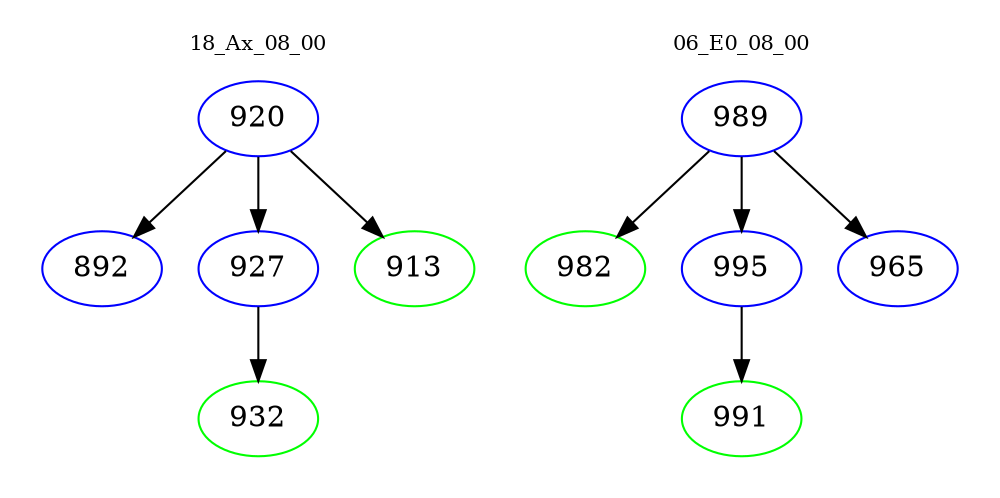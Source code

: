 digraph{
subgraph cluster_0 {
color = white
label = "18_Ax_08_00";
fontsize=10;
T0_920 [label="920", color="blue"]
T0_920 -> T0_892 [color="black"]
T0_892 [label="892", color="blue"]
T0_920 -> T0_927 [color="black"]
T0_927 [label="927", color="blue"]
T0_927 -> T0_932 [color="black"]
T0_932 [label="932", color="green"]
T0_920 -> T0_913 [color="black"]
T0_913 [label="913", color="green"]
}
subgraph cluster_1 {
color = white
label = "06_E0_08_00";
fontsize=10;
T1_989 [label="989", color="blue"]
T1_989 -> T1_982 [color="black"]
T1_982 [label="982", color="green"]
T1_989 -> T1_995 [color="black"]
T1_995 [label="995", color="blue"]
T1_995 -> T1_991 [color="black"]
T1_991 [label="991", color="green"]
T1_989 -> T1_965 [color="black"]
T1_965 [label="965", color="blue"]
}
}
